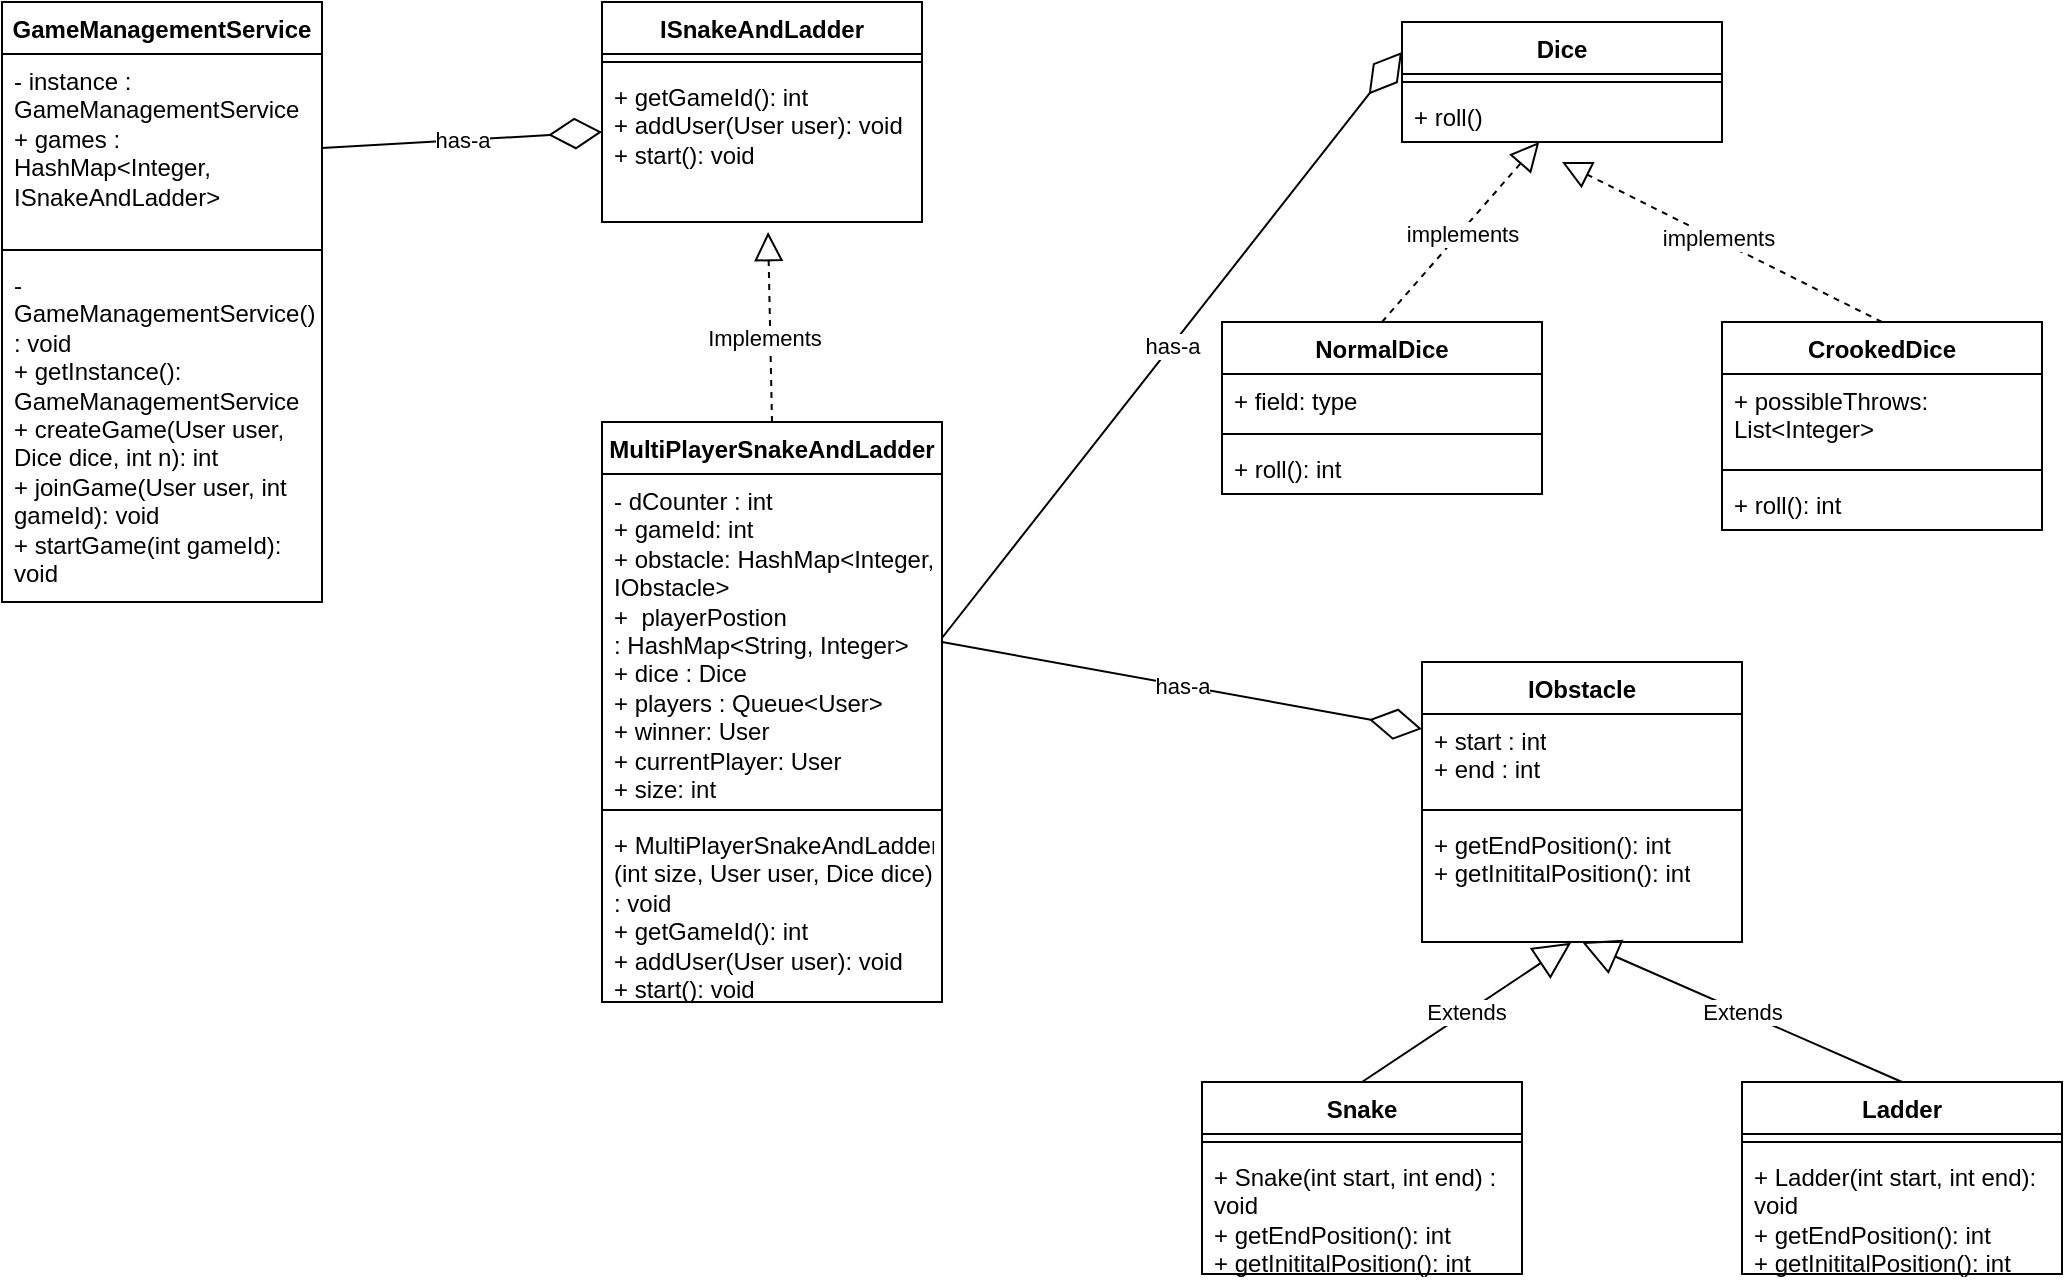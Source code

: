 <mxfile version="28.1.0">
  <diagram name="Page-1" id="HHzibL040tZ58Vtp9q7O">
    <mxGraphModel dx="1428" dy="668" grid="1" gridSize="10" guides="1" tooltips="1" connect="1" arrows="1" fold="1" page="1" pageScale="1" pageWidth="827" pageHeight="1169" math="0" shadow="0">
      <root>
        <mxCell id="0" />
        <mxCell id="1" parent="0" />
        <mxCell id="5lXTV1WEdR873_98rwaG-1" value="GameManagementService" style="swimlane;fontStyle=1;align=center;verticalAlign=top;childLayout=stackLayout;horizontal=1;startSize=26;horizontalStack=0;resizeParent=1;resizeParentMax=0;resizeLast=0;collapsible=1;marginBottom=0;whiteSpace=wrap;html=1;" vertex="1" parent="1">
          <mxGeometry x="180" y="70" width="160" height="300" as="geometry" />
        </mxCell>
        <mxCell id="5lXTV1WEdR873_98rwaG-2" value="&lt;div&gt;- instance :&amp;nbsp; GameManagementService&lt;/div&gt;+ games : HashMap&amp;lt;Integer, ISnakeAndLadder&amp;gt;&amp;nbsp;" style="text;strokeColor=none;fillColor=none;align=left;verticalAlign=top;spacingLeft=4;spacingRight=4;overflow=hidden;rotatable=0;points=[[0,0.5],[1,0.5]];portConstraint=eastwest;whiteSpace=wrap;html=1;" vertex="1" parent="5lXTV1WEdR873_98rwaG-1">
          <mxGeometry y="26" width="160" height="94" as="geometry" />
        </mxCell>
        <mxCell id="5lXTV1WEdR873_98rwaG-3" value="" style="line;strokeWidth=1;fillColor=none;align=left;verticalAlign=middle;spacingTop=-1;spacingLeft=3;spacingRight=3;rotatable=0;labelPosition=right;points=[];portConstraint=eastwest;strokeColor=inherit;" vertex="1" parent="5lXTV1WEdR873_98rwaG-1">
          <mxGeometry y="120" width="160" height="8" as="geometry" />
        </mxCell>
        <mxCell id="5lXTV1WEdR873_98rwaG-4" value="- GameManagementService() : void&lt;div&gt;+ getInstance(): GameManagementService&lt;/div&gt;&lt;div&gt;+ createGame(User user, Dice dice, int n&lt;span style=&quot;background-color: transparent; color: light-dark(rgb(0, 0, 0), rgb(255, 255, 255));&quot;&gt;): int&lt;/span&gt;&lt;/div&gt;&lt;div&gt;&lt;span style=&quot;background-color: transparent; color: light-dark(rgb(0, 0, 0), rgb(255, 255, 255));&quot;&gt;+ joinGame(User user, int gameId&lt;/span&gt;&lt;span style=&quot;background-color: transparent; color: light-dark(rgb(0, 0, 0), rgb(255, 255, 255));&quot;&gt;): void&lt;/span&gt;&lt;/div&gt;&lt;div&gt;&lt;span style=&quot;background-color: transparent; color: light-dark(rgb(0, 0, 0), rgb(255, 255, 255));&quot;&gt;+ startGame(int gameId): void&lt;/span&gt;&lt;/div&gt;" style="text;strokeColor=none;fillColor=none;align=left;verticalAlign=top;spacingLeft=4;spacingRight=4;overflow=hidden;rotatable=0;points=[[0,0.5],[1,0.5]];portConstraint=eastwest;whiteSpace=wrap;html=1;" vertex="1" parent="5lXTV1WEdR873_98rwaG-1">
          <mxGeometry y="128" width="160" height="172" as="geometry" />
        </mxCell>
        <mxCell id="5lXTV1WEdR873_98rwaG-5" value="ISnakeAndLadder" style="swimlane;fontStyle=1;align=center;verticalAlign=top;childLayout=stackLayout;horizontal=1;startSize=26;horizontalStack=0;resizeParent=1;resizeParentMax=0;resizeLast=0;collapsible=1;marginBottom=0;whiteSpace=wrap;html=1;" vertex="1" parent="1">
          <mxGeometry x="480" y="70" width="160" height="110" as="geometry" />
        </mxCell>
        <mxCell id="5lXTV1WEdR873_98rwaG-7" value="" style="line;strokeWidth=1;fillColor=none;align=left;verticalAlign=middle;spacingTop=-1;spacingLeft=3;spacingRight=3;rotatable=0;labelPosition=right;points=[];portConstraint=eastwest;strokeColor=inherit;" vertex="1" parent="5lXTV1WEdR873_98rwaG-5">
          <mxGeometry y="26" width="160" height="8" as="geometry" />
        </mxCell>
        <mxCell id="5lXTV1WEdR873_98rwaG-8" value="+ getGameId(): int&lt;div&gt;+ addUser(User user): void&lt;/div&gt;&lt;div&gt;&lt;span style=&quot;background-color: transparent; color: light-dark(rgb(0, 0, 0), rgb(255, 255, 255));&quot;&gt;+ start(): void&lt;/span&gt;&lt;/div&gt;" style="text;strokeColor=none;fillColor=none;align=left;verticalAlign=top;spacingLeft=4;spacingRight=4;overflow=hidden;rotatable=0;points=[[0,0.5],[1,0.5]];portConstraint=eastwest;whiteSpace=wrap;html=1;" vertex="1" parent="5lXTV1WEdR873_98rwaG-5">
          <mxGeometry y="34" width="160" height="76" as="geometry" />
        </mxCell>
        <mxCell id="5lXTV1WEdR873_98rwaG-9" value="has-a" style="endArrow=diamondThin;endFill=0;endSize=24;html=1;rounded=0;entryX=0;entryY=0.408;entryDx=0;entryDy=0;entryPerimeter=0;exitX=1;exitY=0.5;exitDx=0;exitDy=0;" edge="1" parent="1" source="5lXTV1WEdR873_98rwaG-2" target="5lXTV1WEdR873_98rwaG-8">
          <mxGeometry width="160" relative="1" as="geometry">
            <mxPoint x="270" y="130" as="sourcePoint" />
            <mxPoint x="430" y="130" as="targetPoint" />
          </mxGeometry>
        </mxCell>
        <mxCell id="5lXTV1WEdR873_98rwaG-12" value="MultiPlayerSnakeAndLadder" style="swimlane;fontStyle=1;align=center;verticalAlign=top;childLayout=stackLayout;horizontal=1;startSize=26;horizontalStack=0;resizeParent=1;resizeParentMax=0;resizeLast=0;collapsible=1;marginBottom=0;whiteSpace=wrap;html=1;" vertex="1" parent="1">
          <mxGeometry x="480" y="280" width="170" height="290" as="geometry" />
        </mxCell>
        <mxCell id="5lXTV1WEdR873_98rwaG-13" value="- dCounter : int&lt;div&gt;+ gameId: int&amp;nbsp;&lt;/div&gt;&lt;div&gt;+&amp;nbsp;&lt;span style=&quot;background-color: transparent; color: light-dark(rgb(0, 0, 0), rgb(255, 255, 255));&quot;&gt;obstacle:&amp;nbsp;&lt;/span&gt;&lt;span style=&quot;background-color: transparent; color: light-dark(rgb(0, 0, 0), rgb(255, 255, 255));&quot;&gt;HashMap&amp;lt;Integer, IObstacle&amp;gt;&lt;/span&gt;&lt;/div&gt;&lt;div&gt;&lt;span style=&quot;background-color: transparent; color: light-dark(rgb(0, 0, 0), rgb(255, 255, 255));&quot;&gt;+&amp;nbsp;&amp;nbsp;&lt;/span&gt;&lt;span style=&quot;background-color: transparent; color: light-dark(rgb(0, 0, 0), rgb(255, 255, 255));&quot;&gt;playerPostion :&amp;nbsp;&lt;/span&gt;&lt;span style=&quot;background-color: transparent; color: light-dark(rgb(0, 0, 0), rgb(255, 255, 255));&quot;&gt;HashMap&amp;lt;String, Integer&amp;gt; +&lt;/span&gt;&lt;span style=&quot;background-color: transparent; color: light-dark(rgb(0, 0, 0), rgb(255, 255, 255));&quot;&gt;&amp;nbsp;dice : Dice&lt;/span&gt;&lt;/div&gt;&lt;div&gt;&lt;span style=&quot;background-color: transparent; color: light-dark(rgb(0, 0, 0), rgb(255, 255, 255));&quot;&gt;+&amp;nbsp;&lt;/span&gt;&lt;span style=&quot;background-color: transparent; color: light-dark(rgb(0, 0, 0), rgb(255, 255, 255));&quot;&gt;players :&amp;nbsp;&lt;/span&gt;&lt;span style=&quot;background-color: transparent; color: light-dark(rgb(0, 0, 0), rgb(255, 255, 255));&quot;&gt;Queue&amp;lt;User&amp;gt;&lt;/span&gt;&lt;/div&gt;&lt;div&gt;&lt;span style=&quot;background-color: transparent; color: light-dark(rgb(0, 0, 0), rgb(255, 255, 255));&quot;&gt;+ winner: User&lt;/span&gt;&lt;/div&gt;&lt;div&gt;&lt;span style=&quot;background-color: transparent; color: light-dark(rgb(0, 0, 0), rgb(255, 255, 255));&quot;&gt;+ currentPlayer: User&lt;/span&gt;&lt;/div&gt;&lt;div&gt;&lt;span style=&quot;background-color: transparent; color: light-dark(rgb(0, 0, 0), rgb(255, 255, 255));&quot;&gt;+ size: int&lt;/span&gt;&lt;/div&gt;" style="text;strokeColor=none;fillColor=none;align=left;verticalAlign=top;spacingLeft=4;spacingRight=4;overflow=hidden;rotatable=0;points=[[0,0.5],[1,0.5]];portConstraint=eastwest;whiteSpace=wrap;html=1;" vertex="1" parent="5lXTV1WEdR873_98rwaG-12">
          <mxGeometry y="26" width="170" height="164" as="geometry" />
        </mxCell>
        <mxCell id="5lXTV1WEdR873_98rwaG-14" value="" style="line;strokeWidth=1;fillColor=none;align=left;verticalAlign=middle;spacingTop=-1;spacingLeft=3;spacingRight=3;rotatable=0;labelPosition=right;points=[];portConstraint=eastwest;strokeColor=inherit;" vertex="1" parent="5lXTV1WEdR873_98rwaG-12">
          <mxGeometry y="190" width="170" height="8" as="geometry" />
        </mxCell>
        <mxCell id="5lXTV1WEdR873_98rwaG-15" value="+&amp;nbsp;MultiPlayerSnakeAndLadder (int size, User user, Dice dice) : void&lt;div&gt;+&amp;nbsp;getGameId(): int&lt;/div&gt;&lt;div&gt;+&amp;nbsp;addUser(User user): void&lt;/div&gt;&lt;div&gt;+&amp;nbsp;start(): void&lt;/div&gt;" style="text;strokeColor=none;fillColor=none;align=left;verticalAlign=top;spacingLeft=4;spacingRight=4;overflow=hidden;rotatable=0;points=[[0,0.5],[1,0.5]];portConstraint=eastwest;whiteSpace=wrap;html=1;" vertex="1" parent="5lXTV1WEdR873_98rwaG-12">
          <mxGeometry y="198" width="170" height="92" as="geometry" />
        </mxCell>
        <mxCell id="5lXTV1WEdR873_98rwaG-16" value="Dice" style="swimlane;fontStyle=1;align=center;verticalAlign=top;childLayout=stackLayout;horizontal=1;startSize=26;horizontalStack=0;resizeParent=1;resizeParentMax=0;resizeLast=0;collapsible=1;marginBottom=0;whiteSpace=wrap;html=1;" vertex="1" parent="1">
          <mxGeometry x="880" y="80" width="160" height="60" as="geometry" />
        </mxCell>
        <mxCell id="5lXTV1WEdR873_98rwaG-18" value="" style="line;strokeWidth=1;fillColor=none;align=left;verticalAlign=middle;spacingTop=-1;spacingLeft=3;spacingRight=3;rotatable=0;labelPosition=right;points=[];portConstraint=eastwest;strokeColor=inherit;" vertex="1" parent="5lXTV1WEdR873_98rwaG-16">
          <mxGeometry y="26" width="160" height="8" as="geometry" />
        </mxCell>
        <mxCell id="5lXTV1WEdR873_98rwaG-19" value="+ roll()" style="text;strokeColor=none;fillColor=none;align=left;verticalAlign=top;spacingLeft=4;spacingRight=4;overflow=hidden;rotatable=0;points=[[0,0.5],[1,0.5]];portConstraint=eastwest;whiteSpace=wrap;html=1;" vertex="1" parent="5lXTV1WEdR873_98rwaG-16">
          <mxGeometry y="34" width="160" height="26" as="geometry" />
        </mxCell>
        <mxCell id="5lXTV1WEdR873_98rwaG-20" value="NormalDice" style="swimlane;fontStyle=1;align=center;verticalAlign=top;childLayout=stackLayout;horizontal=1;startSize=26;horizontalStack=0;resizeParent=1;resizeParentMax=0;resizeLast=0;collapsible=1;marginBottom=0;whiteSpace=wrap;html=1;" vertex="1" parent="1">
          <mxGeometry x="790" y="230" width="160" height="86" as="geometry" />
        </mxCell>
        <mxCell id="5lXTV1WEdR873_98rwaG-21" value="+ field: type" style="text;strokeColor=none;fillColor=none;align=left;verticalAlign=top;spacingLeft=4;spacingRight=4;overflow=hidden;rotatable=0;points=[[0,0.5],[1,0.5]];portConstraint=eastwest;whiteSpace=wrap;html=1;" vertex="1" parent="5lXTV1WEdR873_98rwaG-20">
          <mxGeometry y="26" width="160" height="26" as="geometry" />
        </mxCell>
        <mxCell id="5lXTV1WEdR873_98rwaG-22" value="" style="line;strokeWidth=1;fillColor=none;align=left;verticalAlign=middle;spacingTop=-1;spacingLeft=3;spacingRight=3;rotatable=0;labelPosition=right;points=[];portConstraint=eastwest;strokeColor=inherit;" vertex="1" parent="5lXTV1WEdR873_98rwaG-20">
          <mxGeometry y="52" width="160" height="8" as="geometry" />
        </mxCell>
        <mxCell id="5lXTV1WEdR873_98rwaG-23" value="+ roll(): int" style="text;strokeColor=none;fillColor=none;align=left;verticalAlign=top;spacingLeft=4;spacingRight=4;overflow=hidden;rotatable=0;points=[[0,0.5],[1,0.5]];portConstraint=eastwest;whiteSpace=wrap;html=1;" vertex="1" parent="5lXTV1WEdR873_98rwaG-20">
          <mxGeometry y="60" width="160" height="26" as="geometry" />
        </mxCell>
        <mxCell id="5lXTV1WEdR873_98rwaG-24" value="CrookedDice" style="swimlane;fontStyle=1;align=center;verticalAlign=top;childLayout=stackLayout;horizontal=1;startSize=26;horizontalStack=0;resizeParent=1;resizeParentMax=0;resizeLast=0;collapsible=1;marginBottom=0;whiteSpace=wrap;html=1;" vertex="1" parent="1">
          <mxGeometry x="1040" y="230" width="160" height="104" as="geometry" />
        </mxCell>
        <mxCell id="5lXTV1WEdR873_98rwaG-25" value="+ possibleThrows: List&amp;lt;Integer&amp;gt;" style="text;strokeColor=none;fillColor=none;align=left;verticalAlign=top;spacingLeft=4;spacingRight=4;overflow=hidden;rotatable=0;points=[[0,0.5],[1,0.5]];portConstraint=eastwest;whiteSpace=wrap;html=1;" vertex="1" parent="5lXTV1WEdR873_98rwaG-24">
          <mxGeometry y="26" width="160" height="44" as="geometry" />
        </mxCell>
        <mxCell id="5lXTV1WEdR873_98rwaG-26" value="" style="line;strokeWidth=1;fillColor=none;align=left;verticalAlign=middle;spacingTop=-1;spacingLeft=3;spacingRight=3;rotatable=0;labelPosition=right;points=[];portConstraint=eastwest;strokeColor=inherit;" vertex="1" parent="5lXTV1WEdR873_98rwaG-24">
          <mxGeometry y="70" width="160" height="8" as="geometry" />
        </mxCell>
        <mxCell id="5lXTV1WEdR873_98rwaG-27" value="+ roll(): int" style="text;strokeColor=none;fillColor=none;align=left;verticalAlign=top;spacingLeft=4;spacingRight=4;overflow=hidden;rotatable=0;points=[[0,0.5],[1,0.5]];portConstraint=eastwest;whiteSpace=wrap;html=1;" vertex="1" parent="5lXTV1WEdR873_98rwaG-24">
          <mxGeometry y="78" width="160" height="26" as="geometry" />
        </mxCell>
        <mxCell id="5lXTV1WEdR873_98rwaG-28" value="" style="endArrow=block;dashed=1;endFill=0;endSize=12;html=1;rounded=0;exitX=0.5;exitY=0;exitDx=0;exitDy=0;" edge="1" parent="1" source="5lXTV1WEdR873_98rwaG-20" target="5lXTV1WEdR873_98rwaG-19">
          <mxGeometry width="160" relative="1" as="geometry">
            <mxPoint x="640" y="310" as="sourcePoint" />
            <mxPoint x="800" y="310" as="targetPoint" />
          </mxGeometry>
        </mxCell>
        <mxCell id="5lXTV1WEdR873_98rwaG-29" value="implements" style="edgeLabel;html=1;align=center;verticalAlign=middle;resizable=0;points=[];" vertex="1" connectable="0" parent="5lXTV1WEdR873_98rwaG-28">
          <mxGeometry x="-0.009" relative="1" as="geometry">
            <mxPoint x="1" as="offset" />
          </mxGeometry>
        </mxCell>
        <mxCell id="5lXTV1WEdR873_98rwaG-30" value="" style="endArrow=block;dashed=1;endFill=0;endSize=12;html=1;rounded=0;exitX=0.5;exitY=0;exitDx=0;exitDy=0;" edge="1" parent="1" source="5lXTV1WEdR873_98rwaG-24">
          <mxGeometry width="160" relative="1" as="geometry">
            <mxPoint x="640" y="310" as="sourcePoint" />
            <mxPoint x="960" y="150" as="targetPoint" />
          </mxGeometry>
        </mxCell>
        <mxCell id="5lXTV1WEdR873_98rwaG-31" value="implements" style="edgeLabel;html=1;align=center;verticalAlign=middle;resizable=0;points=[];" vertex="1" connectable="0" parent="5lXTV1WEdR873_98rwaG-30">
          <mxGeometry x="0.023" relative="1" as="geometry">
            <mxPoint y="-1" as="offset" />
          </mxGeometry>
        </mxCell>
        <mxCell id="5lXTV1WEdR873_98rwaG-32" value="IObstacle" style="swimlane;fontStyle=1;align=center;verticalAlign=top;childLayout=stackLayout;horizontal=1;startSize=26;horizontalStack=0;resizeParent=1;resizeParentMax=0;resizeLast=0;collapsible=1;marginBottom=0;whiteSpace=wrap;html=1;" vertex="1" parent="1">
          <mxGeometry x="890" y="400" width="160" height="140" as="geometry" />
        </mxCell>
        <mxCell id="5lXTV1WEdR873_98rwaG-33" value="+ start : int&lt;div&gt;+ end : int&lt;/div&gt;" style="text;strokeColor=none;fillColor=none;align=left;verticalAlign=top;spacingLeft=4;spacingRight=4;overflow=hidden;rotatable=0;points=[[0,0.5],[1,0.5]];portConstraint=eastwest;whiteSpace=wrap;html=1;" vertex="1" parent="5lXTV1WEdR873_98rwaG-32">
          <mxGeometry y="26" width="160" height="44" as="geometry" />
        </mxCell>
        <mxCell id="5lXTV1WEdR873_98rwaG-34" value="" style="line;strokeWidth=1;fillColor=none;align=left;verticalAlign=middle;spacingTop=-1;spacingLeft=3;spacingRight=3;rotatable=0;labelPosition=right;points=[];portConstraint=eastwest;strokeColor=inherit;" vertex="1" parent="5lXTV1WEdR873_98rwaG-32">
          <mxGeometry y="70" width="160" height="8" as="geometry" />
        </mxCell>
        <mxCell id="5lXTV1WEdR873_98rwaG-35" value="+ getEndPosition(): int&lt;br&gt;+ getInititalPosition(): int" style="text;strokeColor=none;fillColor=none;align=left;verticalAlign=top;spacingLeft=4;spacingRight=4;overflow=hidden;rotatable=0;points=[[0,0.5],[1,0.5]];portConstraint=eastwest;whiteSpace=wrap;html=1;" vertex="1" parent="5lXTV1WEdR873_98rwaG-32">
          <mxGeometry y="78" width="160" height="62" as="geometry" />
        </mxCell>
        <mxCell id="5lXTV1WEdR873_98rwaG-36" value="Ladder" style="swimlane;fontStyle=1;align=center;verticalAlign=top;childLayout=stackLayout;horizontal=1;startSize=26;horizontalStack=0;resizeParent=1;resizeParentMax=0;resizeLast=0;collapsible=1;marginBottom=0;whiteSpace=wrap;html=1;" vertex="1" parent="1">
          <mxGeometry x="1050" y="610" width="160" height="96" as="geometry" />
        </mxCell>
        <mxCell id="5lXTV1WEdR873_98rwaG-38" value="" style="line;strokeWidth=1;fillColor=none;align=left;verticalAlign=middle;spacingTop=-1;spacingLeft=3;spacingRight=3;rotatable=0;labelPosition=right;points=[];portConstraint=eastwest;strokeColor=inherit;" vertex="1" parent="5lXTV1WEdR873_98rwaG-36">
          <mxGeometry y="26" width="160" height="8" as="geometry" />
        </mxCell>
        <mxCell id="5lXTV1WEdR873_98rwaG-39" value="+ Ladder(int start, int end): void&lt;br&gt;+ getEndPosition(): int&lt;br&gt;+ getInititalPosition(): int" style="text;strokeColor=none;fillColor=none;align=left;verticalAlign=top;spacingLeft=4;spacingRight=4;overflow=hidden;rotatable=0;points=[[0,0.5],[1,0.5]];portConstraint=eastwest;whiteSpace=wrap;html=1;" vertex="1" parent="5lXTV1WEdR873_98rwaG-36">
          <mxGeometry y="34" width="160" height="62" as="geometry" />
        </mxCell>
        <mxCell id="5lXTV1WEdR873_98rwaG-40" value="Snake" style="swimlane;fontStyle=1;align=center;verticalAlign=top;childLayout=stackLayout;horizontal=1;startSize=26;horizontalStack=0;resizeParent=1;resizeParentMax=0;resizeLast=0;collapsible=1;marginBottom=0;whiteSpace=wrap;html=1;" vertex="1" parent="1">
          <mxGeometry x="780" y="610" width="160" height="96" as="geometry" />
        </mxCell>
        <mxCell id="5lXTV1WEdR873_98rwaG-42" value="" style="line;strokeWidth=1;fillColor=none;align=left;verticalAlign=middle;spacingTop=-1;spacingLeft=3;spacingRight=3;rotatable=0;labelPosition=right;points=[];portConstraint=eastwest;strokeColor=inherit;" vertex="1" parent="5lXTV1WEdR873_98rwaG-40">
          <mxGeometry y="26" width="160" height="8" as="geometry" />
        </mxCell>
        <mxCell id="5lXTV1WEdR873_98rwaG-43" value="+ Snake(int start, int end) : void&lt;div&gt;+ getEndPosition(): int&lt;br&gt;+ getInititalPosition(): int&lt;/div&gt;" style="text;strokeColor=none;fillColor=none;align=left;verticalAlign=top;spacingLeft=4;spacingRight=4;overflow=hidden;rotatable=0;points=[[0,0.5],[1,0.5]];portConstraint=eastwest;whiteSpace=wrap;html=1;" vertex="1" parent="5lXTV1WEdR873_98rwaG-40">
          <mxGeometry y="34" width="160" height="62" as="geometry" />
        </mxCell>
        <mxCell id="5lXTV1WEdR873_98rwaG-44" value="" style="endArrow=block;dashed=1;endFill=0;endSize=12;html=1;rounded=0;entryX=0.519;entryY=1.066;entryDx=0;entryDy=0;entryPerimeter=0;exitX=0.5;exitY=0;exitDx=0;exitDy=0;" edge="1" parent="1" source="5lXTV1WEdR873_98rwaG-12" target="5lXTV1WEdR873_98rwaG-8">
          <mxGeometry width="160" relative="1" as="geometry">
            <mxPoint x="640" y="460" as="sourcePoint" />
            <mxPoint x="800" y="460" as="targetPoint" />
          </mxGeometry>
        </mxCell>
        <mxCell id="5lXTV1WEdR873_98rwaG-45" value="Implements" style="edgeLabel;html=1;align=center;verticalAlign=middle;resizable=0;points=[];" vertex="1" connectable="0" parent="5lXTV1WEdR873_98rwaG-44">
          <mxGeometry x="-0.101" y="3" relative="1" as="geometry">
            <mxPoint as="offset" />
          </mxGeometry>
        </mxCell>
        <mxCell id="5lXTV1WEdR873_98rwaG-46" value="Extends" style="endArrow=block;endSize=16;endFill=0;html=1;rounded=0;exitX=0.5;exitY=0;exitDx=0;exitDy=0;entryX=0.466;entryY=1.007;entryDx=0;entryDy=0;entryPerimeter=0;" edge="1" parent="1" source="5lXTV1WEdR873_98rwaG-40" target="5lXTV1WEdR873_98rwaG-35">
          <mxGeometry width="160" relative="1" as="geometry">
            <mxPoint x="640" y="460" as="sourcePoint" />
            <mxPoint x="800" y="460" as="targetPoint" />
          </mxGeometry>
        </mxCell>
        <mxCell id="5lXTV1WEdR873_98rwaG-47" value="Extends" style="endArrow=block;endSize=16;endFill=0;html=1;rounded=0;exitX=0.5;exitY=0;exitDx=0;exitDy=0;" edge="1" parent="1" source="5lXTV1WEdR873_98rwaG-36">
          <mxGeometry width="160" relative="1" as="geometry">
            <mxPoint x="640" y="460" as="sourcePoint" />
            <mxPoint x="970" y="540" as="targetPoint" />
          </mxGeometry>
        </mxCell>
        <mxCell id="5lXTV1WEdR873_98rwaG-48" value="has-a" style="endArrow=diamondThin;endFill=0;endSize=24;html=1;rounded=0;entryX=0;entryY=0.25;entryDx=0;entryDy=0;exitX=1;exitY=0.5;exitDx=0;exitDy=0;" edge="1" parent="1" source="5lXTV1WEdR873_98rwaG-13" target="5lXTV1WEdR873_98rwaG-16">
          <mxGeometry width="160" relative="1" as="geometry">
            <mxPoint x="640" y="350" as="sourcePoint" />
            <mxPoint x="800" y="350" as="targetPoint" />
          </mxGeometry>
        </mxCell>
        <mxCell id="5lXTV1WEdR873_98rwaG-49" value="has-a" style="endArrow=diamondThin;endFill=0;endSize=24;html=1;rounded=0;" edge="1" parent="1" target="5lXTV1WEdR873_98rwaG-33">
          <mxGeometry width="160" relative="1" as="geometry">
            <mxPoint x="650" y="390" as="sourcePoint" />
            <mxPoint x="800" y="350" as="targetPoint" />
          </mxGeometry>
        </mxCell>
      </root>
    </mxGraphModel>
  </diagram>
</mxfile>
